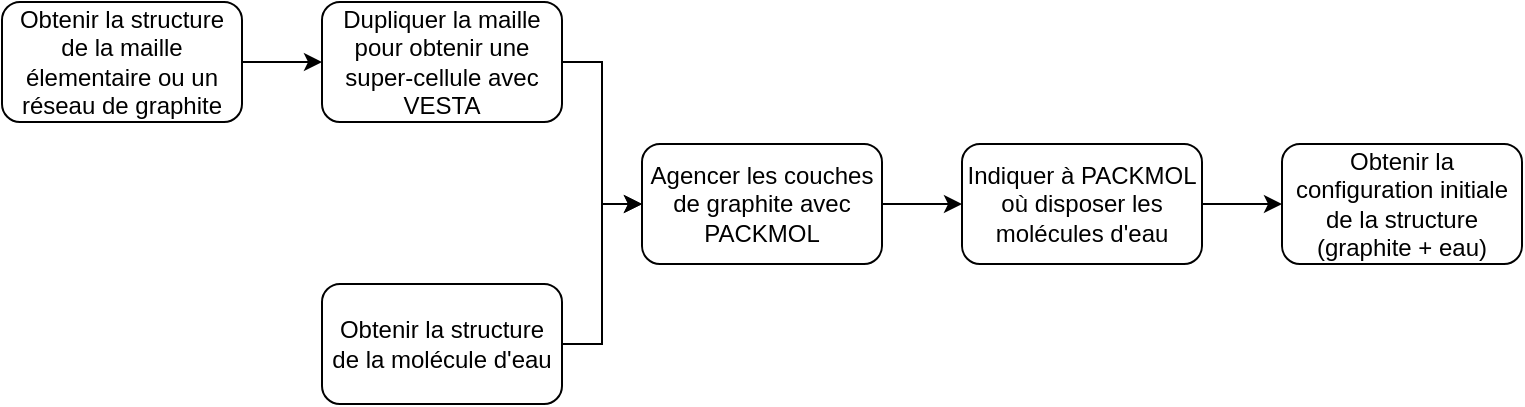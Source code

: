 <mxfile version="20.7.4" type="device"><diagram id="Yeyd0r0buEfyeL_AlUQ8" name="deroulement"><mxGraphModel dx="992" dy="635" grid="1" gridSize="10" guides="1" tooltips="1" connect="1" arrows="1" fold="1" page="1" pageScale="1" pageWidth="1169" pageHeight="827" math="0" shadow="0"><root><mxCell id="0"/><mxCell id="1" parent="0"/><mxCell id="lC328VxZF62k7UtF2oyr-4" style="edgeStyle=orthogonalEdgeStyle;rounded=0;orthogonalLoop=1;jettySize=auto;html=1;exitX=1;exitY=0.5;exitDx=0;exitDy=0;entryX=0;entryY=0.5;entryDx=0;entryDy=0;" parent="1" source="lC328VxZF62k7UtF2oyr-1" target="lC328VxZF62k7UtF2oyr-3" edge="1"><mxGeometry relative="1" as="geometry"/></mxCell><mxCell id="lC328VxZF62k7UtF2oyr-1" value="Obtenir la structure de la maille élementaire ou un réseau de graphite" style="rounded=1;whiteSpace=wrap;html=1;" parent="1" vertex="1"><mxGeometry x="240" y="179" width="120" height="60" as="geometry"/></mxCell><mxCell id="lC328VxZF62k7UtF2oyr-8" style="edgeStyle=orthogonalEdgeStyle;rounded=0;orthogonalLoop=1;jettySize=auto;html=1;exitX=1;exitY=0.5;exitDx=0;exitDy=0;entryX=0;entryY=0.5;entryDx=0;entryDy=0;" parent="1" source="lC328VxZF62k7UtF2oyr-2" target="lC328VxZF62k7UtF2oyr-5" edge="1"><mxGeometry relative="1" as="geometry"/></mxCell><mxCell id="lC328VxZF62k7UtF2oyr-2" value="Obtenir la structure de la molécule d'eau" style="rounded=1;whiteSpace=wrap;html=1;" parent="1" vertex="1"><mxGeometry x="400" y="320" width="120" height="60" as="geometry"/></mxCell><mxCell id="lC328VxZF62k7UtF2oyr-9" style="edgeStyle=orthogonalEdgeStyle;rounded=0;orthogonalLoop=1;jettySize=auto;html=1;exitX=1;exitY=0.5;exitDx=0;exitDy=0;entryX=0;entryY=0.5;entryDx=0;entryDy=0;" parent="1" source="lC328VxZF62k7UtF2oyr-3" target="lC328VxZF62k7UtF2oyr-5" edge="1"><mxGeometry relative="1" as="geometry"><mxPoint x="570" y="190" as="targetPoint"/></mxGeometry></mxCell><mxCell id="lC328VxZF62k7UtF2oyr-3" value="Dupliquer la maille pour obtenir une super-cellule avec VESTA" style="rounded=1;whiteSpace=wrap;html=1;" parent="1" vertex="1"><mxGeometry x="400" y="179" width="120" height="60" as="geometry"/></mxCell><mxCell id="lC328VxZF62k7UtF2oyr-10" style="edgeStyle=orthogonalEdgeStyle;rounded=0;orthogonalLoop=1;jettySize=auto;html=1;exitX=1;exitY=0.5;exitDx=0;exitDy=0;entryX=0;entryY=0.5;entryDx=0;entryDy=0;" parent="1" source="lC328VxZF62k7UtF2oyr-5" target="lC328VxZF62k7UtF2oyr-6" edge="1"><mxGeometry relative="1" as="geometry"/></mxCell><mxCell id="lC328VxZF62k7UtF2oyr-5" value="Agencer les couches de graphite avec PACKMOL" style="rounded=1;whiteSpace=wrap;html=1;" parent="1" vertex="1"><mxGeometry x="560" y="250" width="120" height="60" as="geometry"/></mxCell><mxCell id="lC328VxZF62k7UtF2oyr-11" style="edgeStyle=orthogonalEdgeStyle;rounded=0;orthogonalLoop=1;jettySize=auto;html=1;exitX=1;exitY=0.5;exitDx=0;exitDy=0;entryX=0;entryY=0.5;entryDx=0;entryDy=0;" parent="1" source="lC328VxZF62k7UtF2oyr-6" target="lC328VxZF62k7UtF2oyr-7" edge="1"><mxGeometry relative="1" as="geometry"/></mxCell><mxCell id="lC328VxZF62k7UtF2oyr-6" value="Indiquer à PACKMOL où disposer les molécules d'eau" style="rounded=1;whiteSpace=wrap;html=1;" parent="1" vertex="1"><mxGeometry x="720" y="250" width="120" height="60" as="geometry"/></mxCell><mxCell id="lC328VxZF62k7UtF2oyr-7" value="Obtenir la configuration initiale de la structure (graphite + eau)" style="rounded=1;whiteSpace=wrap;html=1;" parent="1" vertex="1"><mxGeometry x="880" y="250" width="120" height="60" as="geometry"/></mxCell></root></mxGraphModel></diagram></mxfile>